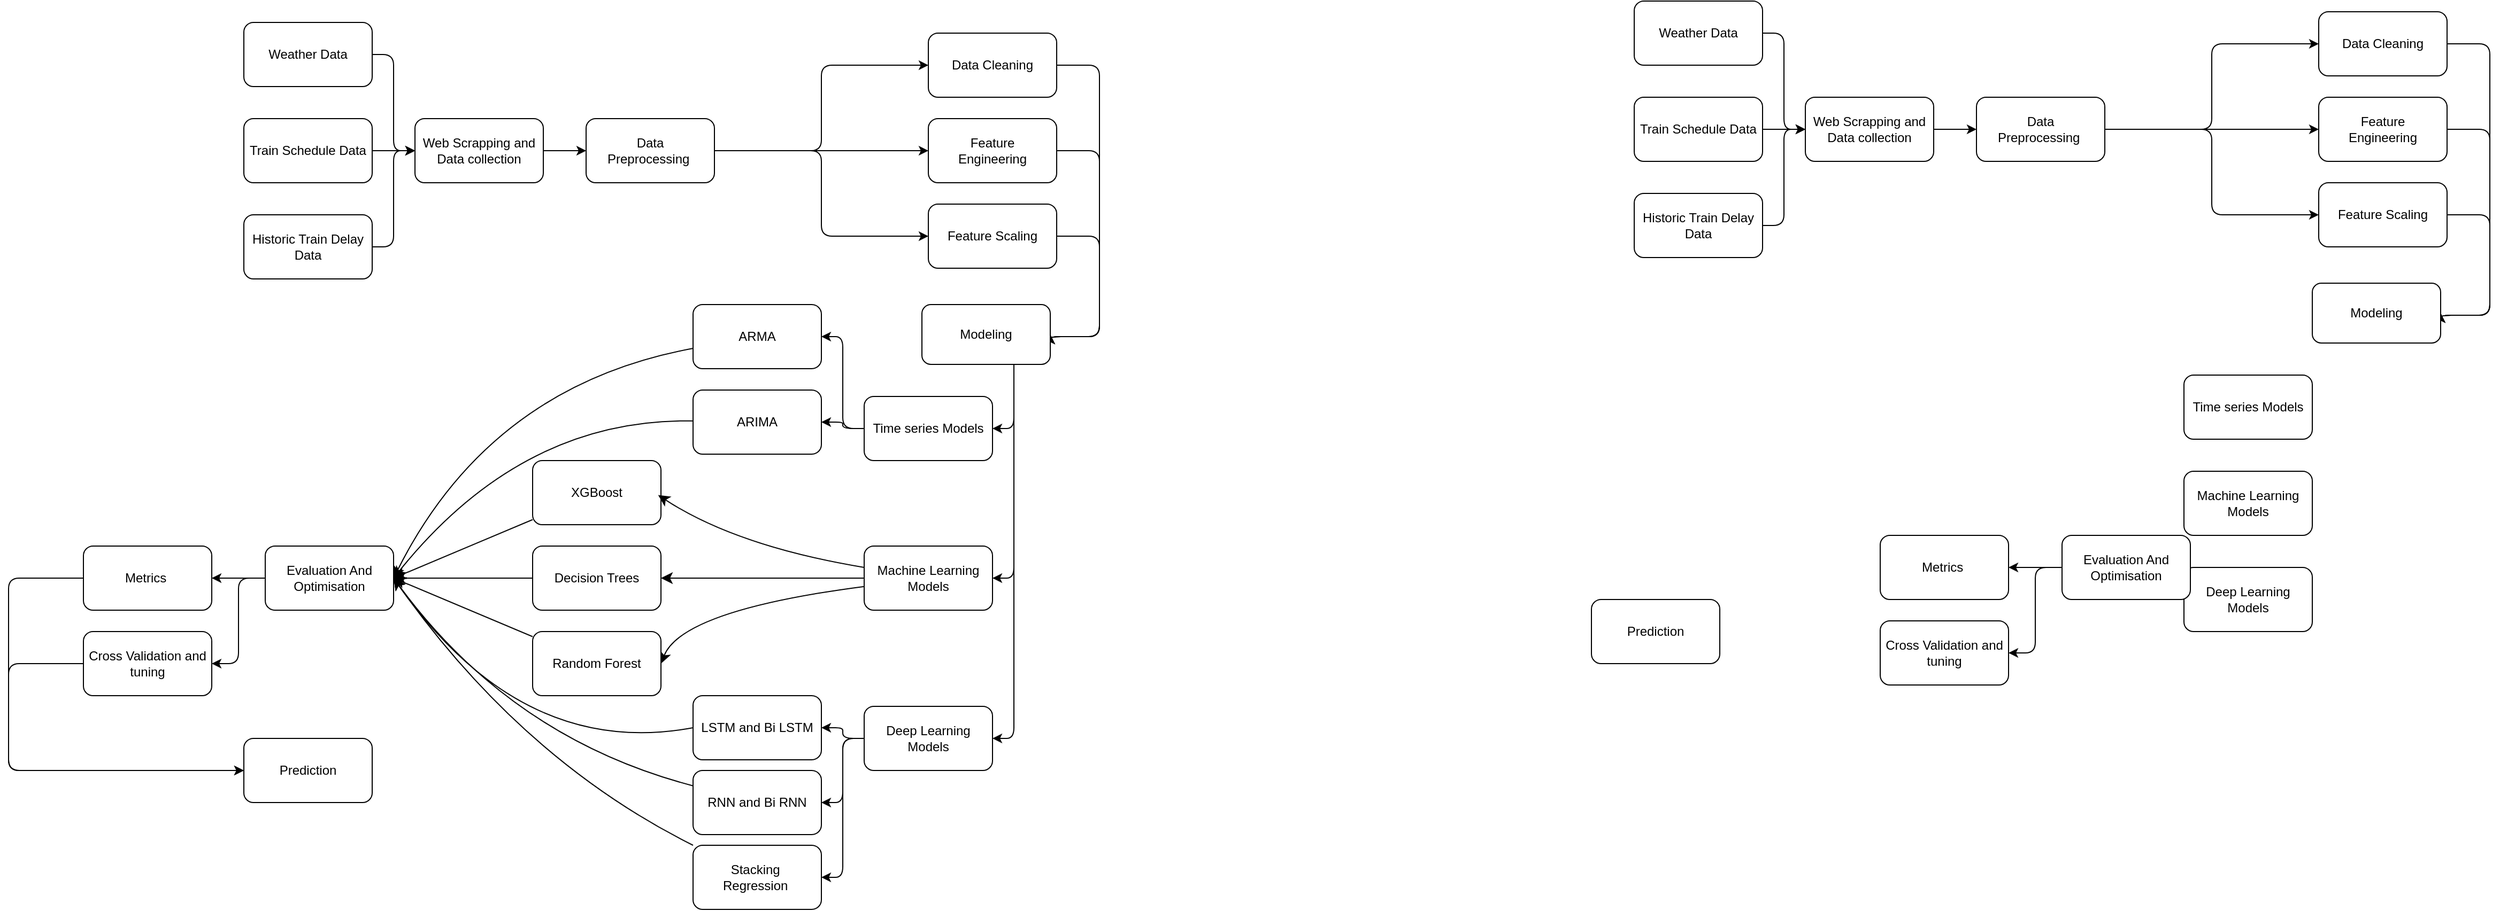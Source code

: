<mxfile version="24.8.3">
  <diagram name="Page-1" id="Oc6mzuHaexsoy2SZjhDX">
    <mxGraphModel dx="2232" dy="996" grid="1" gridSize="10" guides="1" tooltips="1" connect="1" arrows="1" fold="1" page="1" pageScale="1" pageWidth="827" pageHeight="1169" math="0" shadow="0">
      <root>
        <mxCell id="0" />
        <mxCell id="1" parent="0" />
        <mxCell id="stg8ZOWepQ2pk7FR4M00-12" value="" style="edgeStyle=orthogonalEdgeStyle;rounded=1;orthogonalLoop=1;jettySize=auto;html=1;" parent="1" source="stg8ZOWepQ2pk7FR4M00-1" target="stg8ZOWepQ2pk7FR4M00-8" edge="1">
          <mxGeometry relative="1" as="geometry" />
        </mxCell>
        <mxCell id="stg8ZOWepQ2pk7FR4M00-1" value="Web Scrapping and Data collection" style="rounded=1;whiteSpace=wrap;html=1;" parent="1" vertex="1">
          <mxGeometry x="-120" y="410" width="120" height="60" as="geometry" />
        </mxCell>
        <mxCell id="stg8ZOWepQ2pk7FR4M00-4" style="edgeStyle=orthogonalEdgeStyle;rounded=1;orthogonalLoop=1;jettySize=auto;html=1;entryX=0;entryY=0.5;entryDx=0;entryDy=0;" parent="1" source="stg8ZOWepQ2pk7FR4M00-2" target="stg8ZOWepQ2pk7FR4M00-1" edge="1">
          <mxGeometry relative="1" as="geometry" />
        </mxCell>
        <mxCell id="stg8ZOWepQ2pk7FR4M00-2" value="Weather Data" style="rounded=1;whiteSpace=wrap;html=1;" parent="1" vertex="1">
          <mxGeometry x="-280" y="320" width="120" height="60" as="geometry" />
        </mxCell>
        <mxCell id="stg8ZOWepQ2pk7FR4M00-5" style="edgeStyle=orthogonalEdgeStyle;rounded=1;orthogonalLoop=1;jettySize=auto;html=1;" parent="1" source="stg8ZOWepQ2pk7FR4M00-3" edge="1">
          <mxGeometry relative="1" as="geometry">
            <mxPoint x="-120" y="440" as="targetPoint" />
            <Array as="points">
              <mxPoint x="-140" y="530" />
              <mxPoint x="-140" y="440" />
            </Array>
          </mxGeometry>
        </mxCell>
        <mxCell id="stg8ZOWepQ2pk7FR4M00-3" value="Historic Train Delay Data" style="rounded=1;whiteSpace=wrap;html=1;" parent="1" vertex="1">
          <mxGeometry x="-280" y="500" width="120" height="60" as="geometry" />
        </mxCell>
        <mxCell id="stg8ZOWepQ2pk7FR4M00-7" value="" style="edgeStyle=orthogonalEdgeStyle;rounded=1;orthogonalLoop=1;jettySize=auto;html=1;" parent="1" source="stg8ZOWepQ2pk7FR4M00-6" target="stg8ZOWepQ2pk7FR4M00-1" edge="1">
          <mxGeometry relative="1" as="geometry" />
        </mxCell>
        <mxCell id="stg8ZOWepQ2pk7FR4M00-6" value="Train Schedule Data" style="rounded=1;whiteSpace=wrap;html=1;" parent="1" vertex="1">
          <mxGeometry x="-280" y="410" width="120" height="60" as="geometry" />
        </mxCell>
        <mxCell id="stg8ZOWepQ2pk7FR4M00-13" value="" style="edgeStyle=orthogonalEdgeStyle;rounded=1;orthogonalLoop=1;jettySize=auto;html=1;" parent="1" source="stg8ZOWepQ2pk7FR4M00-8" target="stg8ZOWepQ2pk7FR4M00-10" edge="1">
          <mxGeometry relative="1" as="geometry" />
        </mxCell>
        <mxCell id="stg8ZOWepQ2pk7FR4M00-14" style="edgeStyle=orthogonalEdgeStyle;rounded=1;orthogonalLoop=1;jettySize=auto;html=1;entryX=0;entryY=0.5;entryDx=0;entryDy=0;" parent="1" source="stg8ZOWepQ2pk7FR4M00-8" target="stg8ZOWepQ2pk7FR4M00-9" edge="1">
          <mxGeometry relative="1" as="geometry" />
        </mxCell>
        <mxCell id="stg8ZOWepQ2pk7FR4M00-15" style="edgeStyle=orthogonalEdgeStyle;rounded=1;orthogonalLoop=1;jettySize=auto;html=1;entryX=0;entryY=0.5;entryDx=0;entryDy=0;" parent="1" source="stg8ZOWepQ2pk7FR4M00-8" target="stg8ZOWepQ2pk7FR4M00-11" edge="1">
          <mxGeometry relative="1" as="geometry" />
        </mxCell>
        <mxCell id="stg8ZOWepQ2pk7FR4M00-8" value="Data&lt;div&gt;Preprocessing&amp;nbsp;&lt;/div&gt;" style="rounded=1;whiteSpace=wrap;html=1;" parent="1" vertex="1">
          <mxGeometry x="40" y="410" width="120" height="60" as="geometry" />
        </mxCell>
        <mxCell id="stg8ZOWepQ2pk7FR4M00-21" style="edgeStyle=orthogonalEdgeStyle;rounded=1;orthogonalLoop=1;jettySize=auto;html=1;entryX=1;entryY=0.5;entryDx=0;entryDy=0;" parent="1" source="stg8ZOWepQ2pk7FR4M00-9" target="stg8ZOWepQ2pk7FR4M00-16" edge="1">
          <mxGeometry relative="1" as="geometry">
            <Array as="points">
              <mxPoint x="520" y="360" />
              <mxPoint x="520" y="614" />
            </Array>
          </mxGeometry>
        </mxCell>
        <mxCell id="stg8ZOWepQ2pk7FR4M00-9" value="Data Cleaning" style="rounded=1;whiteSpace=wrap;html=1;" parent="1" vertex="1">
          <mxGeometry x="360" y="330" width="120" height="60" as="geometry" />
        </mxCell>
        <mxCell id="stg8ZOWepQ2pk7FR4M00-22" style="edgeStyle=orthogonalEdgeStyle;rounded=1;orthogonalLoop=1;jettySize=auto;html=1;entryX=1;entryY=0.5;entryDx=0;entryDy=0;" parent="1" source="stg8ZOWepQ2pk7FR4M00-10" target="stg8ZOWepQ2pk7FR4M00-16" edge="1">
          <mxGeometry relative="1" as="geometry">
            <Array as="points">
              <mxPoint x="520" y="440" />
              <mxPoint x="520" y="614" />
            </Array>
          </mxGeometry>
        </mxCell>
        <mxCell id="stg8ZOWepQ2pk7FR4M00-10" value="Feature&lt;div&gt;&amp;nbsp;Engineering&amp;nbsp;&lt;/div&gt;" style="rounded=1;whiteSpace=wrap;html=1;" parent="1" vertex="1">
          <mxGeometry x="360" y="410" width="120" height="60" as="geometry" />
        </mxCell>
        <mxCell id="stg8ZOWepQ2pk7FR4M00-23" style="edgeStyle=orthogonalEdgeStyle;rounded=1;orthogonalLoop=1;jettySize=auto;html=1;entryX=1;entryY=0.5;entryDx=0;entryDy=0;" parent="1" source="stg8ZOWepQ2pk7FR4M00-11" target="stg8ZOWepQ2pk7FR4M00-16" edge="1">
          <mxGeometry relative="1" as="geometry">
            <Array as="points">
              <mxPoint x="520" y="520" />
              <mxPoint x="520" y="614" />
            </Array>
          </mxGeometry>
        </mxCell>
        <mxCell id="stg8ZOWepQ2pk7FR4M00-11" value="Feature Scaling" style="rounded=1;whiteSpace=wrap;html=1;" parent="1" vertex="1">
          <mxGeometry x="360" y="490" width="120" height="60" as="geometry" />
        </mxCell>
        <mxCell id="stg8ZOWepQ2pk7FR4M00-26" style="edgeStyle=orthogonalEdgeStyle;rounded=1;orthogonalLoop=1;jettySize=auto;html=1;entryX=1;entryY=0.5;entryDx=0;entryDy=0;" parent="1" source="stg8ZOWepQ2pk7FR4M00-16" target="stg8ZOWepQ2pk7FR4M00-20" edge="1">
          <mxGeometry relative="1" as="geometry">
            <Array as="points">
              <mxPoint x="440" y="700" />
            </Array>
          </mxGeometry>
        </mxCell>
        <mxCell id="stg8ZOWepQ2pk7FR4M00-41" style="edgeStyle=orthogonalEdgeStyle;rounded=1;orthogonalLoop=1;jettySize=auto;html=1;entryX=1;entryY=0.5;entryDx=0;entryDy=0;" parent="1" source="stg8ZOWepQ2pk7FR4M00-16" target="stg8ZOWepQ2pk7FR4M00-32" edge="1">
          <mxGeometry relative="1" as="geometry">
            <Array as="points">
              <mxPoint x="440" y="840" />
            </Array>
          </mxGeometry>
        </mxCell>
        <mxCell id="stg8ZOWepQ2pk7FR4M00-43" style="edgeStyle=orthogonalEdgeStyle;rounded=1;orthogonalLoop=1;jettySize=auto;html=1;entryX=1;entryY=0.5;entryDx=0;entryDy=0;" parent="1" source="stg8ZOWepQ2pk7FR4M00-16" target="stg8ZOWepQ2pk7FR4M00-42" edge="1">
          <mxGeometry relative="1" as="geometry">
            <Array as="points">
              <mxPoint x="440" y="990" />
            </Array>
          </mxGeometry>
        </mxCell>
        <mxCell id="stg8ZOWepQ2pk7FR4M00-16" value="Modeling" style="rounded=1;whiteSpace=wrap;html=1;" parent="1" vertex="1">
          <mxGeometry x="354" y="584" width="120" height="56" as="geometry" />
        </mxCell>
        <mxCell id="stg8ZOWepQ2pk7FR4M00-27" style="edgeStyle=orthogonalEdgeStyle;rounded=1;orthogonalLoop=1;jettySize=auto;html=1;entryX=1;entryY=0.5;entryDx=0;entryDy=0;" parent="1" source="stg8ZOWepQ2pk7FR4M00-20" target="stg8ZOWepQ2pk7FR4M00-24" edge="1">
          <mxGeometry relative="1" as="geometry" />
        </mxCell>
        <mxCell id="stg8ZOWepQ2pk7FR4M00-28" style="edgeStyle=orthogonalEdgeStyle;rounded=1;orthogonalLoop=1;jettySize=auto;html=1;entryX=1;entryY=0.5;entryDx=0;entryDy=0;" parent="1" source="stg8ZOWepQ2pk7FR4M00-20" target="stg8ZOWepQ2pk7FR4M00-25" edge="1">
          <mxGeometry relative="1" as="geometry" />
        </mxCell>
        <mxCell id="stg8ZOWepQ2pk7FR4M00-20" value="Time series Models" style="rounded=1;whiteSpace=wrap;html=1;" parent="1" vertex="1">
          <mxGeometry x="300" y="670" width="120" height="60" as="geometry" />
        </mxCell>
        <mxCell id="30z2oHUKhD7mHLdZUFcd-13" style="edgeStyle=none;curved=1;rounded=1;orthogonalLoop=1;jettySize=auto;html=1;entryX=1;entryY=0.5;entryDx=0;entryDy=0;fontSize=12;startSize=8;endSize=8;" edge="1" parent="1" source="stg8ZOWepQ2pk7FR4M00-24" target="stg8ZOWepQ2pk7FR4M00-52">
          <mxGeometry relative="1" as="geometry">
            <Array as="points">
              <mxPoint x="-50" y="660" />
            </Array>
          </mxGeometry>
        </mxCell>
        <mxCell id="stg8ZOWepQ2pk7FR4M00-24" value="ARMA" style="rounded=1;whiteSpace=wrap;html=1;" parent="1" vertex="1">
          <mxGeometry x="140" y="584" width="120" height="60" as="geometry" />
        </mxCell>
        <mxCell id="30z2oHUKhD7mHLdZUFcd-14" style="edgeStyle=none;curved=1;rounded=1;orthogonalLoop=1;jettySize=auto;html=1;entryX=1;entryY=0.5;entryDx=0;entryDy=0;fontSize=12;startSize=8;endSize=8;" edge="1" parent="1" source="stg8ZOWepQ2pk7FR4M00-25" target="stg8ZOWepQ2pk7FR4M00-52">
          <mxGeometry relative="1" as="geometry">
            <Array as="points">
              <mxPoint x="-20" y="690" />
            </Array>
          </mxGeometry>
        </mxCell>
        <mxCell id="stg8ZOWepQ2pk7FR4M00-25" value="ARIMA" style="rounded=1;whiteSpace=wrap;html=1;" parent="1" vertex="1">
          <mxGeometry x="140" y="664" width="120" height="60" as="geometry" />
        </mxCell>
        <mxCell id="30z2oHUKhD7mHLdZUFcd-2" style="edgeStyle=none;curved=1;rounded=1;orthogonalLoop=1;jettySize=auto;html=1;entryX=1;entryY=0.5;entryDx=0;entryDy=0;fontSize=12;startSize=8;endSize=8;" edge="1" parent="1" source="stg8ZOWepQ2pk7FR4M00-32" target="stg8ZOWepQ2pk7FR4M00-33">
          <mxGeometry relative="1" as="geometry" />
        </mxCell>
        <mxCell id="30z2oHUKhD7mHLdZUFcd-9" style="edgeStyle=none;curved=1;rounded=1;orthogonalLoop=1;jettySize=auto;html=1;entryX=1;entryY=0.5;entryDx=0;entryDy=0;fontSize=12;startSize=8;endSize=8;" edge="1" parent="1" source="stg8ZOWepQ2pk7FR4M00-32" target="stg8ZOWepQ2pk7FR4M00-34">
          <mxGeometry relative="1" as="geometry">
            <Array as="points">
              <mxPoint x="130" y="870" />
            </Array>
          </mxGeometry>
        </mxCell>
        <mxCell id="stg8ZOWepQ2pk7FR4M00-32" value="Machine Learning Models" style="rounded=1;whiteSpace=wrap;html=1;" parent="1" vertex="1">
          <mxGeometry x="300" y="810" width="120" height="60" as="geometry" />
        </mxCell>
        <mxCell id="30z2oHUKhD7mHLdZUFcd-11" style="edgeStyle=none;curved=1;rounded=1;orthogonalLoop=1;jettySize=auto;html=1;entryX=1;entryY=0.5;entryDx=0;entryDy=0;fontSize=12;startSize=8;endSize=8;" edge="1" parent="1" source="stg8ZOWepQ2pk7FR4M00-33" target="stg8ZOWepQ2pk7FR4M00-52">
          <mxGeometry relative="1" as="geometry" />
        </mxCell>
        <mxCell id="stg8ZOWepQ2pk7FR4M00-33" value="Decision Trees" style="rounded=1;whiteSpace=wrap;html=1;" parent="1" vertex="1">
          <mxGeometry x="-10" y="810" width="120" height="60" as="geometry" />
        </mxCell>
        <mxCell id="30z2oHUKhD7mHLdZUFcd-12" style="edgeStyle=none;curved=1;rounded=1;orthogonalLoop=1;jettySize=auto;html=1;entryX=1;entryY=0.5;entryDx=0;entryDy=0;fontSize=12;startSize=8;endSize=8;" edge="1" parent="1" source="stg8ZOWepQ2pk7FR4M00-34" target="stg8ZOWepQ2pk7FR4M00-52">
          <mxGeometry relative="1" as="geometry" />
        </mxCell>
        <mxCell id="stg8ZOWepQ2pk7FR4M00-34" value="Random Forest" style="rounded=1;whiteSpace=wrap;html=1;" parent="1" vertex="1">
          <mxGeometry x="-10" y="890" width="120" height="60" as="geometry" />
        </mxCell>
        <mxCell id="30z2oHUKhD7mHLdZUFcd-10" style="edgeStyle=none;curved=1;rounded=1;orthogonalLoop=1;jettySize=auto;html=1;entryX=1;entryY=0.5;entryDx=0;entryDy=0;fontSize=12;startSize=8;endSize=8;" edge="1" parent="1" source="stg8ZOWepQ2pk7FR4M00-36" target="stg8ZOWepQ2pk7FR4M00-52">
          <mxGeometry relative="1" as="geometry" />
        </mxCell>
        <mxCell id="stg8ZOWepQ2pk7FR4M00-36" value="XGBoost" style="rounded=1;whiteSpace=wrap;html=1;" parent="1" vertex="1">
          <mxGeometry x="-10" y="730" width="120" height="60" as="geometry" />
        </mxCell>
        <mxCell id="stg8ZOWepQ2pk7FR4M00-49" value="" style="edgeStyle=orthogonalEdgeStyle;rounded=1;orthogonalLoop=1;jettySize=auto;html=1;" parent="1" source="stg8ZOWepQ2pk7FR4M00-42" target="stg8ZOWepQ2pk7FR4M00-45" edge="1">
          <mxGeometry relative="1" as="geometry" />
        </mxCell>
        <mxCell id="stg8ZOWepQ2pk7FR4M00-50" style="edgeStyle=orthogonalEdgeStyle;rounded=1;orthogonalLoop=1;jettySize=auto;html=1;entryX=1;entryY=0.5;entryDx=0;entryDy=0;" parent="1" source="stg8ZOWepQ2pk7FR4M00-42" target="stg8ZOWepQ2pk7FR4M00-44" edge="1">
          <mxGeometry relative="1" as="geometry" />
        </mxCell>
        <mxCell id="stg8ZOWepQ2pk7FR4M00-51" style="edgeStyle=orthogonalEdgeStyle;rounded=1;orthogonalLoop=1;jettySize=auto;html=1;entryX=1;entryY=0.5;entryDx=0;entryDy=0;" parent="1" source="stg8ZOWepQ2pk7FR4M00-42" target="stg8ZOWepQ2pk7FR4M00-46" edge="1">
          <mxGeometry relative="1" as="geometry" />
        </mxCell>
        <mxCell id="stg8ZOWepQ2pk7FR4M00-42" value="Deep Learning Models" style="rounded=1;whiteSpace=wrap;html=1;" parent="1" vertex="1">
          <mxGeometry x="300" y="960" width="120" height="60" as="geometry" />
        </mxCell>
        <mxCell id="30z2oHUKhD7mHLdZUFcd-15" style="edgeStyle=none;curved=1;rounded=1;orthogonalLoop=1;jettySize=auto;html=1;entryX=1;entryY=0.5;entryDx=0;entryDy=0;fontSize=12;startSize=8;endSize=8;exitX=0;exitY=0.5;exitDx=0;exitDy=0;" edge="1" parent="1" source="stg8ZOWepQ2pk7FR4M00-44" target="stg8ZOWepQ2pk7FR4M00-52">
          <mxGeometry relative="1" as="geometry">
            <mxPoint x="140" y="955" as="sourcePoint" />
            <Array as="points">
              <mxPoint x="-20" y="1010" />
            </Array>
          </mxGeometry>
        </mxCell>
        <mxCell id="stg8ZOWepQ2pk7FR4M00-44" value="LSTM and Bi LSTM" style="rounded=1;whiteSpace=wrap;html=1;" parent="1" vertex="1">
          <mxGeometry x="140" y="950" width="120" height="60" as="geometry" />
        </mxCell>
        <mxCell id="30z2oHUKhD7mHLdZUFcd-16" style="edgeStyle=none;curved=1;rounded=1;orthogonalLoop=1;jettySize=auto;html=1;entryX=1;entryY=0.5;entryDx=0;entryDy=0;fontSize=12;startSize=8;endSize=8;" edge="1" parent="1" source="stg8ZOWepQ2pk7FR4M00-45" target="stg8ZOWepQ2pk7FR4M00-52">
          <mxGeometry relative="1" as="geometry">
            <Array as="points">
              <mxPoint x="-30" y="990" />
            </Array>
          </mxGeometry>
        </mxCell>
        <mxCell id="stg8ZOWepQ2pk7FR4M00-45" value="RNN and Bi RNN" style="rounded=1;whiteSpace=wrap;html=1;" parent="1" vertex="1">
          <mxGeometry x="140" y="1020" width="120" height="60" as="geometry" />
        </mxCell>
        <mxCell id="30z2oHUKhD7mHLdZUFcd-17" style="edgeStyle=none;curved=1;rounded=1;orthogonalLoop=1;jettySize=auto;html=1;entryX=1;entryY=0.5;entryDx=0;entryDy=0;fontSize=12;startSize=8;endSize=8;" edge="1" parent="1" source="stg8ZOWepQ2pk7FR4M00-46" target="stg8ZOWepQ2pk7FR4M00-52">
          <mxGeometry relative="1" as="geometry">
            <Array as="points">
              <mxPoint x="-20" y="1010" />
            </Array>
          </mxGeometry>
        </mxCell>
        <mxCell id="stg8ZOWepQ2pk7FR4M00-46" value="Stacking&amp;nbsp;&lt;div&gt;Regression&amp;nbsp;&lt;/div&gt;" style="rounded=1;whiteSpace=wrap;html=1;" parent="1" vertex="1">
          <mxGeometry x="140" y="1090" width="120" height="60" as="geometry" />
        </mxCell>
        <mxCell id="stg8ZOWepQ2pk7FR4M00-59" style="edgeStyle=orthogonalEdgeStyle;rounded=1;orthogonalLoop=1;jettySize=auto;html=1;entryX=1;entryY=0.5;entryDx=0;entryDy=0;" parent="1" source="stg8ZOWepQ2pk7FR4M00-52" target="stg8ZOWepQ2pk7FR4M00-54" edge="1">
          <mxGeometry relative="1" as="geometry" />
        </mxCell>
        <mxCell id="stg8ZOWepQ2pk7FR4M00-60" style="edgeStyle=orthogonalEdgeStyle;rounded=1;orthogonalLoop=1;jettySize=auto;html=1;entryX=1;entryY=0.5;entryDx=0;entryDy=0;" parent="1" source="stg8ZOWepQ2pk7FR4M00-52" target="stg8ZOWepQ2pk7FR4M00-55" edge="1">
          <mxGeometry relative="1" as="geometry" />
        </mxCell>
        <mxCell id="stg8ZOWepQ2pk7FR4M00-52" value="Evaluation And Optimisation" style="rounded=1;whiteSpace=wrap;html=1;" parent="1" vertex="1">
          <mxGeometry x="-260" y="810" width="120" height="60" as="geometry" />
        </mxCell>
        <mxCell id="stg8ZOWepQ2pk7FR4M00-62" style="edgeStyle=orthogonalEdgeStyle;rounded=1;orthogonalLoop=1;jettySize=auto;html=1;entryX=0;entryY=0.5;entryDx=0;entryDy=0;" parent="1" source="stg8ZOWepQ2pk7FR4M00-54" target="stg8ZOWepQ2pk7FR4M00-61" edge="1">
          <mxGeometry relative="1" as="geometry">
            <Array as="points">
              <mxPoint x="-500" y="840" />
              <mxPoint x="-500" y="1020" />
            </Array>
          </mxGeometry>
        </mxCell>
        <mxCell id="stg8ZOWepQ2pk7FR4M00-54" value="Metrics&amp;nbsp;" style="rounded=1;whiteSpace=wrap;html=1;" parent="1" vertex="1">
          <mxGeometry x="-430" y="810" width="120" height="60" as="geometry" />
        </mxCell>
        <mxCell id="stg8ZOWepQ2pk7FR4M00-63" style="edgeStyle=orthogonalEdgeStyle;rounded=1;orthogonalLoop=1;jettySize=auto;html=1;entryX=0;entryY=0.5;entryDx=0;entryDy=0;" parent="1" source="stg8ZOWepQ2pk7FR4M00-55" target="stg8ZOWepQ2pk7FR4M00-61" edge="1">
          <mxGeometry relative="1" as="geometry">
            <Array as="points">
              <mxPoint x="-500" y="920" />
              <mxPoint x="-500" y="1020" />
            </Array>
          </mxGeometry>
        </mxCell>
        <mxCell id="stg8ZOWepQ2pk7FR4M00-55" value="Cross Validation and tuning" style="rounded=1;whiteSpace=wrap;html=1;" parent="1" vertex="1">
          <mxGeometry x="-430" y="890" width="120" height="60" as="geometry" />
        </mxCell>
        <mxCell id="stg8ZOWepQ2pk7FR4M00-61" value="Prediction" style="rounded=1;whiteSpace=wrap;html=1;" parent="1" vertex="1">
          <mxGeometry x="-280" y="990" width="120" height="60" as="geometry" />
        </mxCell>
        <mxCell id="30z2oHUKhD7mHLdZUFcd-1" style="edgeStyle=none;curved=1;rounded=1;orthogonalLoop=1;jettySize=auto;html=1;entryX=0;entryY=0.5;entryDx=0;entryDy=0;fontSize=12;startSize=8;endSize=8;" edge="1" parent="1" source="stg8ZOWepQ2pk7FR4M00-32" target="stg8ZOWepQ2pk7FR4M00-32">
          <mxGeometry relative="1" as="geometry" />
        </mxCell>
        <mxCell id="30z2oHUKhD7mHLdZUFcd-8" style="edgeStyle=none;curved=1;rounded=1;orthogonalLoop=1;jettySize=auto;html=1;entryX=0.978;entryY=0.537;entryDx=0;entryDy=0;entryPerimeter=0;fontSize=12;startSize=8;endSize=8;" edge="1" parent="1" source="stg8ZOWepQ2pk7FR4M00-32" target="stg8ZOWepQ2pk7FR4M00-36">
          <mxGeometry relative="1" as="geometry">
            <Array as="points">
              <mxPoint x="180" y="810" />
            </Array>
          </mxGeometry>
        </mxCell>
        <mxCell id="30z2oHUKhD7mHLdZUFcd-18" value="" style="edgeStyle=orthogonalEdgeStyle;rounded=1;orthogonalLoop=1;jettySize=auto;html=1;" edge="1" parent="1" source="30z2oHUKhD7mHLdZUFcd-19" target="30z2oHUKhD7mHLdZUFcd-29">
          <mxGeometry relative="1" as="geometry" />
        </mxCell>
        <mxCell id="30z2oHUKhD7mHLdZUFcd-19" value="Web Scrapping and Data collection" style="rounded=1;whiteSpace=wrap;html=1;" vertex="1" parent="1">
          <mxGeometry x="1180" y="390" width="120" height="60" as="geometry" />
        </mxCell>
        <mxCell id="30z2oHUKhD7mHLdZUFcd-20" style="edgeStyle=orthogonalEdgeStyle;rounded=1;orthogonalLoop=1;jettySize=auto;html=1;entryX=0;entryY=0.5;entryDx=0;entryDy=0;" edge="1" parent="1" source="30z2oHUKhD7mHLdZUFcd-21" target="30z2oHUKhD7mHLdZUFcd-19">
          <mxGeometry relative="1" as="geometry" />
        </mxCell>
        <mxCell id="30z2oHUKhD7mHLdZUFcd-21" value="Weather Data" style="rounded=1;whiteSpace=wrap;html=1;" vertex="1" parent="1">
          <mxGeometry x="1020" y="300" width="120" height="60" as="geometry" />
        </mxCell>
        <mxCell id="30z2oHUKhD7mHLdZUFcd-22" style="edgeStyle=orthogonalEdgeStyle;rounded=1;orthogonalLoop=1;jettySize=auto;html=1;" edge="1" parent="1" source="30z2oHUKhD7mHLdZUFcd-23">
          <mxGeometry relative="1" as="geometry">
            <mxPoint x="1180" y="420" as="targetPoint" />
            <Array as="points">
              <mxPoint x="1160" y="510" />
              <mxPoint x="1160" y="420" />
            </Array>
          </mxGeometry>
        </mxCell>
        <mxCell id="30z2oHUKhD7mHLdZUFcd-23" value="Historic Train Delay Data" style="rounded=1;whiteSpace=wrap;html=1;" vertex="1" parent="1">
          <mxGeometry x="1020" y="480" width="120" height="60" as="geometry" />
        </mxCell>
        <mxCell id="30z2oHUKhD7mHLdZUFcd-24" value="" style="edgeStyle=orthogonalEdgeStyle;rounded=1;orthogonalLoop=1;jettySize=auto;html=1;" edge="1" parent="1" source="30z2oHUKhD7mHLdZUFcd-25" target="30z2oHUKhD7mHLdZUFcd-19">
          <mxGeometry relative="1" as="geometry" />
        </mxCell>
        <mxCell id="30z2oHUKhD7mHLdZUFcd-25" value="Train Schedule Data" style="rounded=1;whiteSpace=wrap;html=1;" vertex="1" parent="1">
          <mxGeometry x="1020" y="390" width="120" height="60" as="geometry" />
        </mxCell>
        <mxCell id="30z2oHUKhD7mHLdZUFcd-26" value="" style="edgeStyle=orthogonalEdgeStyle;rounded=1;orthogonalLoop=1;jettySize=auto;html=1;" edge="1" parent="1" source="30z2oHUKhD7mHLdZUFcd-29" target="30z2oHUKhD7mHLdZUFcd-33">
          <mxGeometry relative="1" as="geometry" />
        </mxCell>
        <mxCell id="30z2oHUKhD7mHLdZUFcd-27" style="edgeStyle=orthogonalEdgeStyle;rounded=1;orthogonalLoop=1;jettySize=auto;html=1;entryX=0;entryY=0.5;entryDx=0;entryDy=0;" edge="1" parent="1" source="30z2oHUKhD7mHLdZUFcd-29" target="30z2oHUKhD7mHLdZUFcd-31">
          <mxGeometry relative="1" as="geometry" />
        </mxCell>
        <mxCell id="30z2oHUKhD7mHLdZUFcd-28" style="edgeStyle=orthogonalEdgeStyle;rounded=1;orthogonalLoop=1;jettySize=auto;html=1;entryX=0;entryY=0.5;entryDx=0;entryDy=0;" edge="1" parent="1" source="30z2oHUKhD7mHLdZUFcd-29" target="30z2oHUKhD7mHLdZUFcd-35">
          <mxGeometry relative="1" as="geometry" />
        </mxCell>
        <mxCell id="30z2oHUKhD7mHLdZUFcd-29" value="Data&lt;div&gt;Preprocessing&amp;nbsp;&lt;/div&gt;" style="rounded=1;whiteSpace=wrap;html=1;" vertex="1" parent="1">
          <mxGeometry x="1340" y="390" width="120" height="60" as="geometry" />
        </mxCell>
        <mxCell id="30z2oHUKhD7mHLdZUFcd-30" style="edgeStyle=orthogonalEdgeStyle;rounded=1;orthogonalLoop=1;jettySize=auto;html=1;entryX=1;entryY=0.5;entryDx=0;entryDy=0;" edge="1" parent="1" source="30z2oHUKhD7mHLdZUFcd-31" target="30z2oHUKhD7mHLdZUFcd-39">
          <mxGeometry relative="1" as="geometry">
            <Array as="points">
              <mxPoint x="1820" y="340" />
              <mxPoint x="1820" y="594" />
            </Array>
          </mxGeometry>
        </mxCell>
        <mxCell id="30z2oHUKhD7mHLdZUFcd-31" value="Data Cleaning" style="rounded=1;whiteSpace=wrap;html=1;" vertex="1" parent="1">
          <mxGeometry x="1660" y="310" width="120" height="60" as="geometry" />
        </mxCell>
        <mxCell id="30z2oHUKhD7mHLdZUFcd-32" style="edgeStyle=orthogonalEdgeStyle;rounded=1;orthogonalLoop=1;jettySize=auto;html=1;entryX=1;entryY=0.5;entryDx=0;entryDy=0;" edge="1" parent="1" source="30z2oHUKhD7mHLdZUFcd-33" target="30z2oHUKhD7mHLdZUFcd-39">
          <mxGeometry relative="1" as="geometry">
            <Array as="points">
              <mxPoint x="1820" y="420" />
              <mxPoint x="1820" y="594" />
            </Array>
          </mxGeometry>
        </mxCell>
        <mxCell id="30z2oHUKhD7mHLdZUFcd-33" value="Feature&lt;div&gt;&amp;nbsp;Engineering&amp;nbsp;&lt;/div&gt;" style="rounded=1;whiteSpace=wrap;html=1;" vertex="1" parent="1">
          <mxGeometry x="1660" y="390" width="120" height="60" as="geometry" />
        </mxCell>
        <mxCell id="30z2oHUKhD7mHLdZUFcd-34" style="edgeStyle=orthogonalEdgeStyle;rounded=1;orthogonalLoop=1;jettySize=auto;html=1;entryX=1;entryY=0.5;entryDx=0;entryDy=0;" edge="1" parent="1" source="30z2oHUKhD7mHLdZUFcd-35" target="30z2oHUKhD7mHLdZUFcd-39">
          <mxGeometry relative="1" as="geometry">
            <Array as="points">
              <mxPoint x="1820" y="500" />
              <mxPoint x="1820" y="594" />
            </Array>
          </mxGeometry>
        </mxCell>
        <mxCell id="30z2oHUKhD7mHLdZUFcd-35" value="Feature Scaling" style="rounded=1;whiteSpace=wrap;html=1;" vertex="1" parent="1">
          <mxGeometry x="1660" y="470" width="120" height="60" as="geometry" />
        </mxCell>
        <mxCell id="30z2oHUKhD7mHLdZUFcd-39" value="Modeling" style="rounded=1;whiteSpace=wrap;html=1;" vertex="1" parent="1">
          <mxGeometry x="1654" y="564" width="120" height="56" as="geometry" />
        </mxCell>
        <mxCell id="30z2oHUKhD7mHLdZUFcd-42" value="Time series Models" style="rounded=1;whiteSpace=wrap;html=1;" vertex="1" parent="1">
          <mxGeometry x="1534" y="650" width="120" height="60" as="geometry" />
        </mxCell>
        <mxCell id="30z2oHUKhD7mHLdZUFcd-49" value="Machine Learning Models" style="rounded=1;whiteSpace=wrap;html=1;" vertex="1" parent="1">
          <mxGeometry x="1534" y="740" width="120" height="60" as="geometry" />
        </mxCell>
        <mxCell id="30z2oHUKhD7mHLdZUFcd-59" value="Deep Learning Models" style="rounded=1;whiteSpace=wrap;html=1;" vertex="1" parent="1">
          <mxGeometry x="1534" y="830" width="120" height="60" as="geometry" />
        </mxCell>
        <mxCell id="30z2oHUKhD7mHLdZUFcd-76" style="edgeStyle=orthogonalEdgeStyle;rounded=1;orthogonalLoop=1;jettySize=auto;html=1;entryX=1;entryY=0.5;entryDx=0;entryDy=0;" edge="1" parent="1" source="30z2oHUKhD7mHLdZUFcd-78" target="30z2oHUKhD7mHLdZUFcd-80">
          <mxGeometry relative="1" as="geometry" />
        </mxCell>
        <mxCell id="30z2oHUKhD7mHLdZUFcd-77" style="edgeStyle=orthogonalEdgeStyle;rounded=1;orthogonalLoop=1;jettySize=auto;html=1;entryX=1;entryY=0.5;entryDx=0;entryDy=0;" edge="1" parent="1" source="30z2oHUKhD7mHLdZUFcd-78" target="30z2oHUKhD7mHLdZUFcd-82">
          <mxGeometry relative="1" as="geometry" />
        </mxCell>
        <mxCell id="30z2oHUKhD7mHLdZUFcd-78" value="Evaluation And Optimisation" style="rounded=1;whiteSpace=wrap;html=1;" vertex="1" parent="1">
          <mxGeometry x="1420" y="800" width="120" height="60" as="geometry" />
        </mxCell>
        <mxCell id="30z2oHUKhD7mHLdZUFcd-80" value="Metrics&amp;nbsp;" style="rounded=1;whiteSpace=wrap;html=1;" vertex="1" parent="1">
          <mxGeometry x="1250" y="800" width="120" height="60" as="geometry" />
        </mxCell>
        <mxCell id="30z2oHUKhD7mHLdZUFcd-82" value="Cross Validation and tuning" style="rounded=1;whiteSpace=wrap;html=1;" vertex="1" parent="1">
          <mxGeometry x="1250" y="880" width="120" height="60" as="geometry" />
        </mxCell>
        <mxCell id="30z2oHUKhD7mHLdZUFcd-83" value="Prediction" style="rounded=1;whiteSpace=wrap;html=1;" vertex="1" parent="1">
          <mxGeometry x="980" y="860" width="120" height="60" as="geometry" />
        </mxCell>
      </root>
    </mxGraphModel>
  </diagram>
</mxfile>
